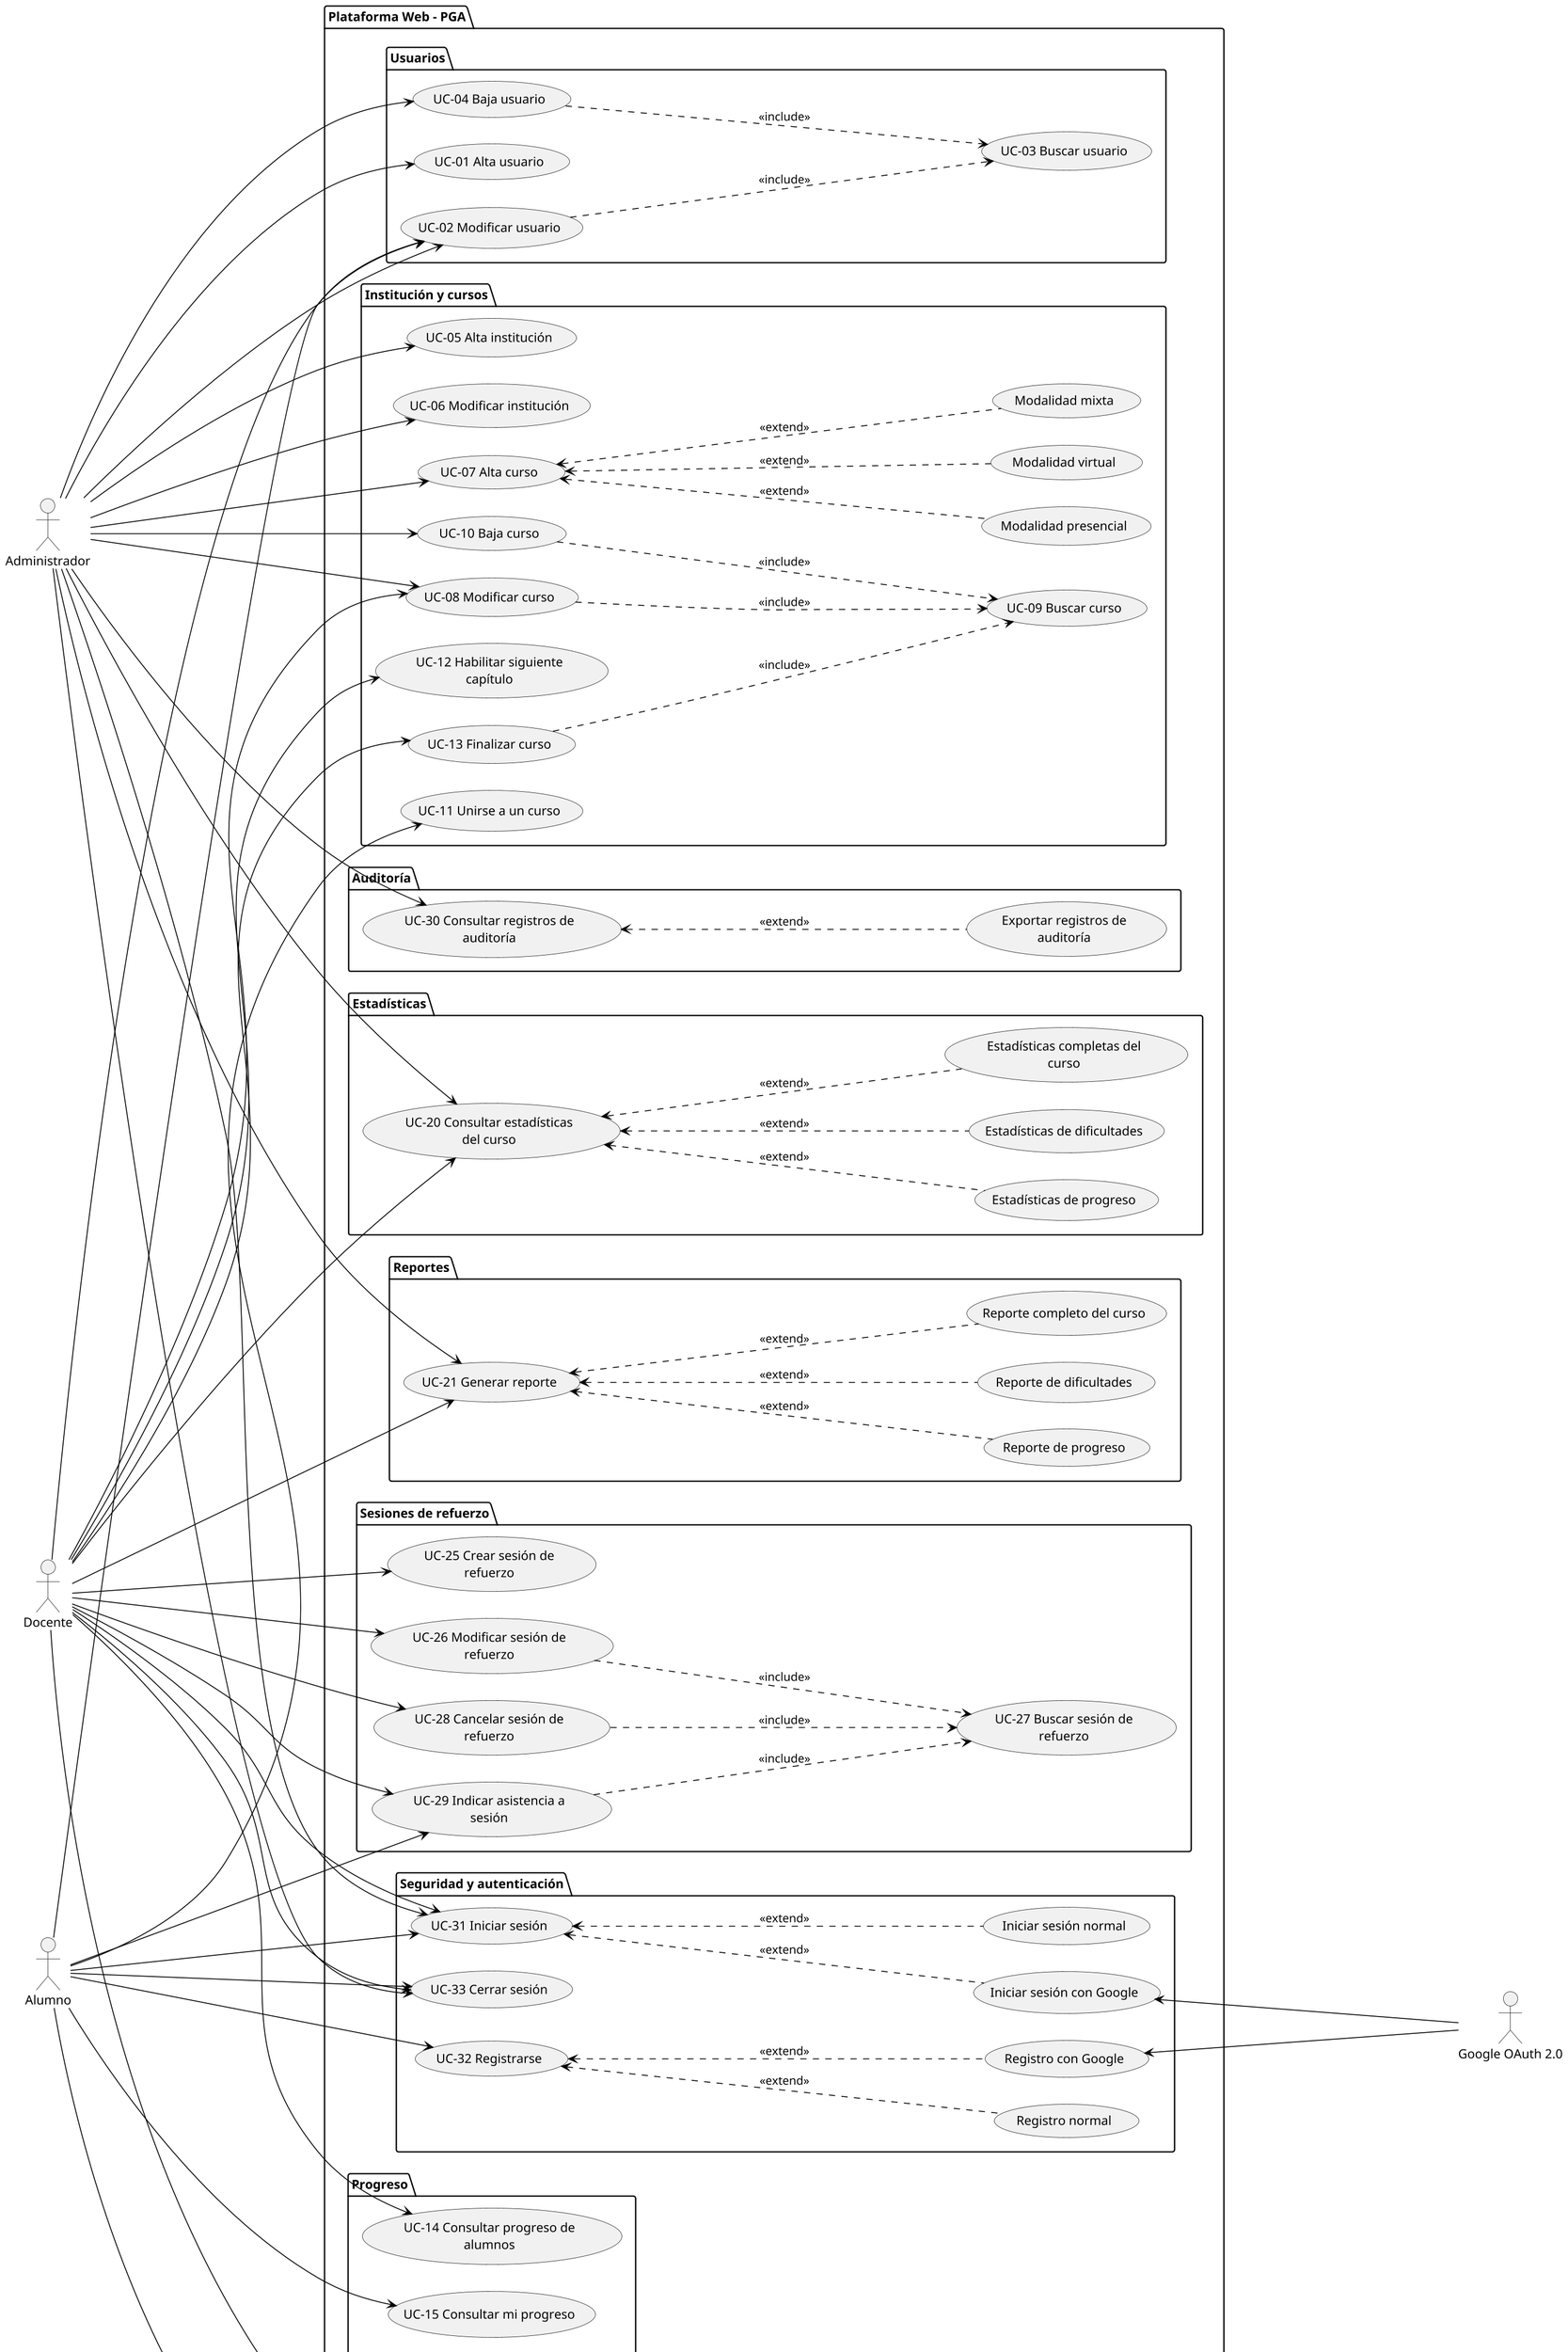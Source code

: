 @startuml DCU_Expandido
left to right direction

skinparam dpi 150
skinparam usecasePadding 25
skinparam actorPadding 100
skinparam packagePadding 20
skinparam wrapWidth 200

skinparam nodesep 30
skinparam ranksep 300

skinparam ArrowThickness 1
skinparam ArrowColor Black


actor Administrador
actor Docente
actor Alumno
actor "Google OAuth 2.0" as GoogleOAuth2
actor Videojuego

package "Plataforma Web - PGA"{
  'Subsistemas'
  package "Usuarios" {
    usecase "UC-01 Alta usuario" as UC01
    usecase "UC-02 Modificar usuario" as UC02
    usecase "UC-03 Buscar usuario" as UC03
    usecase "UC-04 Baja usuario" as UC04

    'Relaciones'
    Administrador --> UC01
    Administrador --> UC02
    Alumno --> UC02
    Docente --> UC02
    UC02 ..> UC03 : <<include>>
    Administrador --> UC04
    UC04 ..> UC03 : <<include>>
  }

  package "Institución y cursos" {
    usecase "UC-05 Alta institución" as UC05
    usecase "UC-06 Modificar institución" as UC06
    usecase "UC-07 Alta curso" as UC07
    usecase "Modalidad presencial" as UC07A
    usecase "Modalidad virtual" as UC07B
    usecase "Modalidad mixta" as UC07C
    usecase "UC-08 Modificar curso" as UC08
    usecase "UC-09 Buscar curso" as UC09
    usecase "UC-10 Baja curso" as UC10
    usecase "UC-11 Unirse a un curso" as UC11
    usecase "UC-12 Habilitar siguiente capítulo" as UC12
    usecase "UC-13 Finalizar curso" as UC13

    'Relaciones'
    'AM Institución
    Administrador --> UC05
    Administrador --> UC06
    'ABM Cursos
    Administrador --> UC07
    UC07 <.. UC07A : <<extend>>
    UC07 <.. UC07B : <<extend>>
    UC07 <.. UC07C : <<extend>>
    Administrador --> UC08
    Docente --> UC08
    Administrador --> UC10
    UC08 ..> UC09 : <<include>>
    UC10 ..> UC09 : <<include>>
    'Unirse a curso
    Alumno --> UC11
    'Habilitar capítulo
    Docente --> UC12
    Docente --> UC13
    UC13 ..> UC09 : <<include>>
  }

  package "Progreso" {
    usecase "UC-14 Consultar progreso de alumnos" as UC14
    usecase "UC-15 Consultar mi progreso" as UC15
    usecase "UC-16 Sincronizar progreso de alumno" as UC16

    'Relaciones'
    Docente --> UC14
    Alumno --> UC15
    Videojuego --> UC16
  }


  package "Dificultades"{
    usecase "UC-17 Consultar dificultades de alumnos" as UC17
    usecase "UC-18 Consultar mis dificultades" as UC18
    usecase "UC-19 Sincronizar dificultades de alumno" as UC19
    
    'Relaciones'
    Docente --> UC17
    Alumno --> UC18
    Videojuego --> UC19
  }

  package "Estadísticas"{
    usecase "UC-20 Consultar estadísticas del curso" as UC20
    usecase "Estadísticas de progreso" as UC20A
    usecase "Estadísticas de dificultades" as UC20B
    usecase "Estadísticas completas del curso" as UC20C

    'Relaciones'
    Docente --> UC20
    Administrador --> UC20
    UC20 <.. UC20A : <<extend>>
    UC20 <.. UC20B : <<extend>>
    UC20 <.. UC20C : <<extend>>
  }

  package "Reportes"{
    usecase "UC-21 Generar reporte" as UC21
    usecase "Reporte de progreso" as UC21A
    usecase "Reporte de dificultades" as UC21B
    usecase "Reporte completo del curso" as UC21C

    'Relaciones'
    Docente --> UC21
    Administrador --> UC21
    UC21 <.. UC21A : <<extend>>
    UC21 <.. UC21B : <<extend>>
    UC21 <.. UC21C : <<extend>>
  } 

  package "Sesiones de refuerzo" {
    usecase "UC-25 Crear sesión de refuerzo" as UC25
    usecase "UC-26 Modificar sesión de refuerzo" as UC26
    usecase "UC-27 Buscar sesión de refuerzo" as UC27
    usecase "UC-28 Cancelar sesión de refuerzo" as UC28
    usecase "UC-29 Indicar asistencia a sesión" as UC29

    'Relaciones'
    Docente --> UC25
    Docente --> UC26
    Docente --> UC28
    UC26 ..> UC27 : <<include>>
    UC28 ..> UC27 : <<include>>
    Docente --> UC29
    Alumno --> UC29
    UC29 ..> UC27 : <<include>>
  }

  package "Auditoría" {
    usecase "UC-30 Consultar registros de auditoría" as UC30
    usecase "Exportar registros de auditoría" as UC30A

    'Relaciones'
    Administrador --> UC30
    UC30 <.. UC30A : <<extend>>
  }

  package "Seguridad y autenticación" {
    usecase "UC-31 Iniciar sesión" as UC31
    usecase "Iniciar sesión normal" as UC31A
    usecase "Iniciar sesión con Google" as UC31B
    usecase "UC-32 Registrarse" as UC32
    usecase "Registro normal" as UC32A
    usecase "Registro con Google" as UC32B
    usecase "UC-33 Cerrar sesión" as UC33

    'Relaciones'
    Administrador --> UC31
    Administrador --> UC33
    Docente --> UC31
    Docente --> UC33
    Alumno --> UC31
    Alumno --> UC32
    Alumno --> UC33
    UC31 <.. UC31A : <<extend>>
    UC31 <.. UC31B : <<extend>>
    UC32 <.. UC32A : <<extend>>
    UC32 <.. UC32B : <<extend>>
    GoogleOAuth2 -up-> UC31B
    GoogleOAuth2 -up-> UC32B
  }

}
@enduml